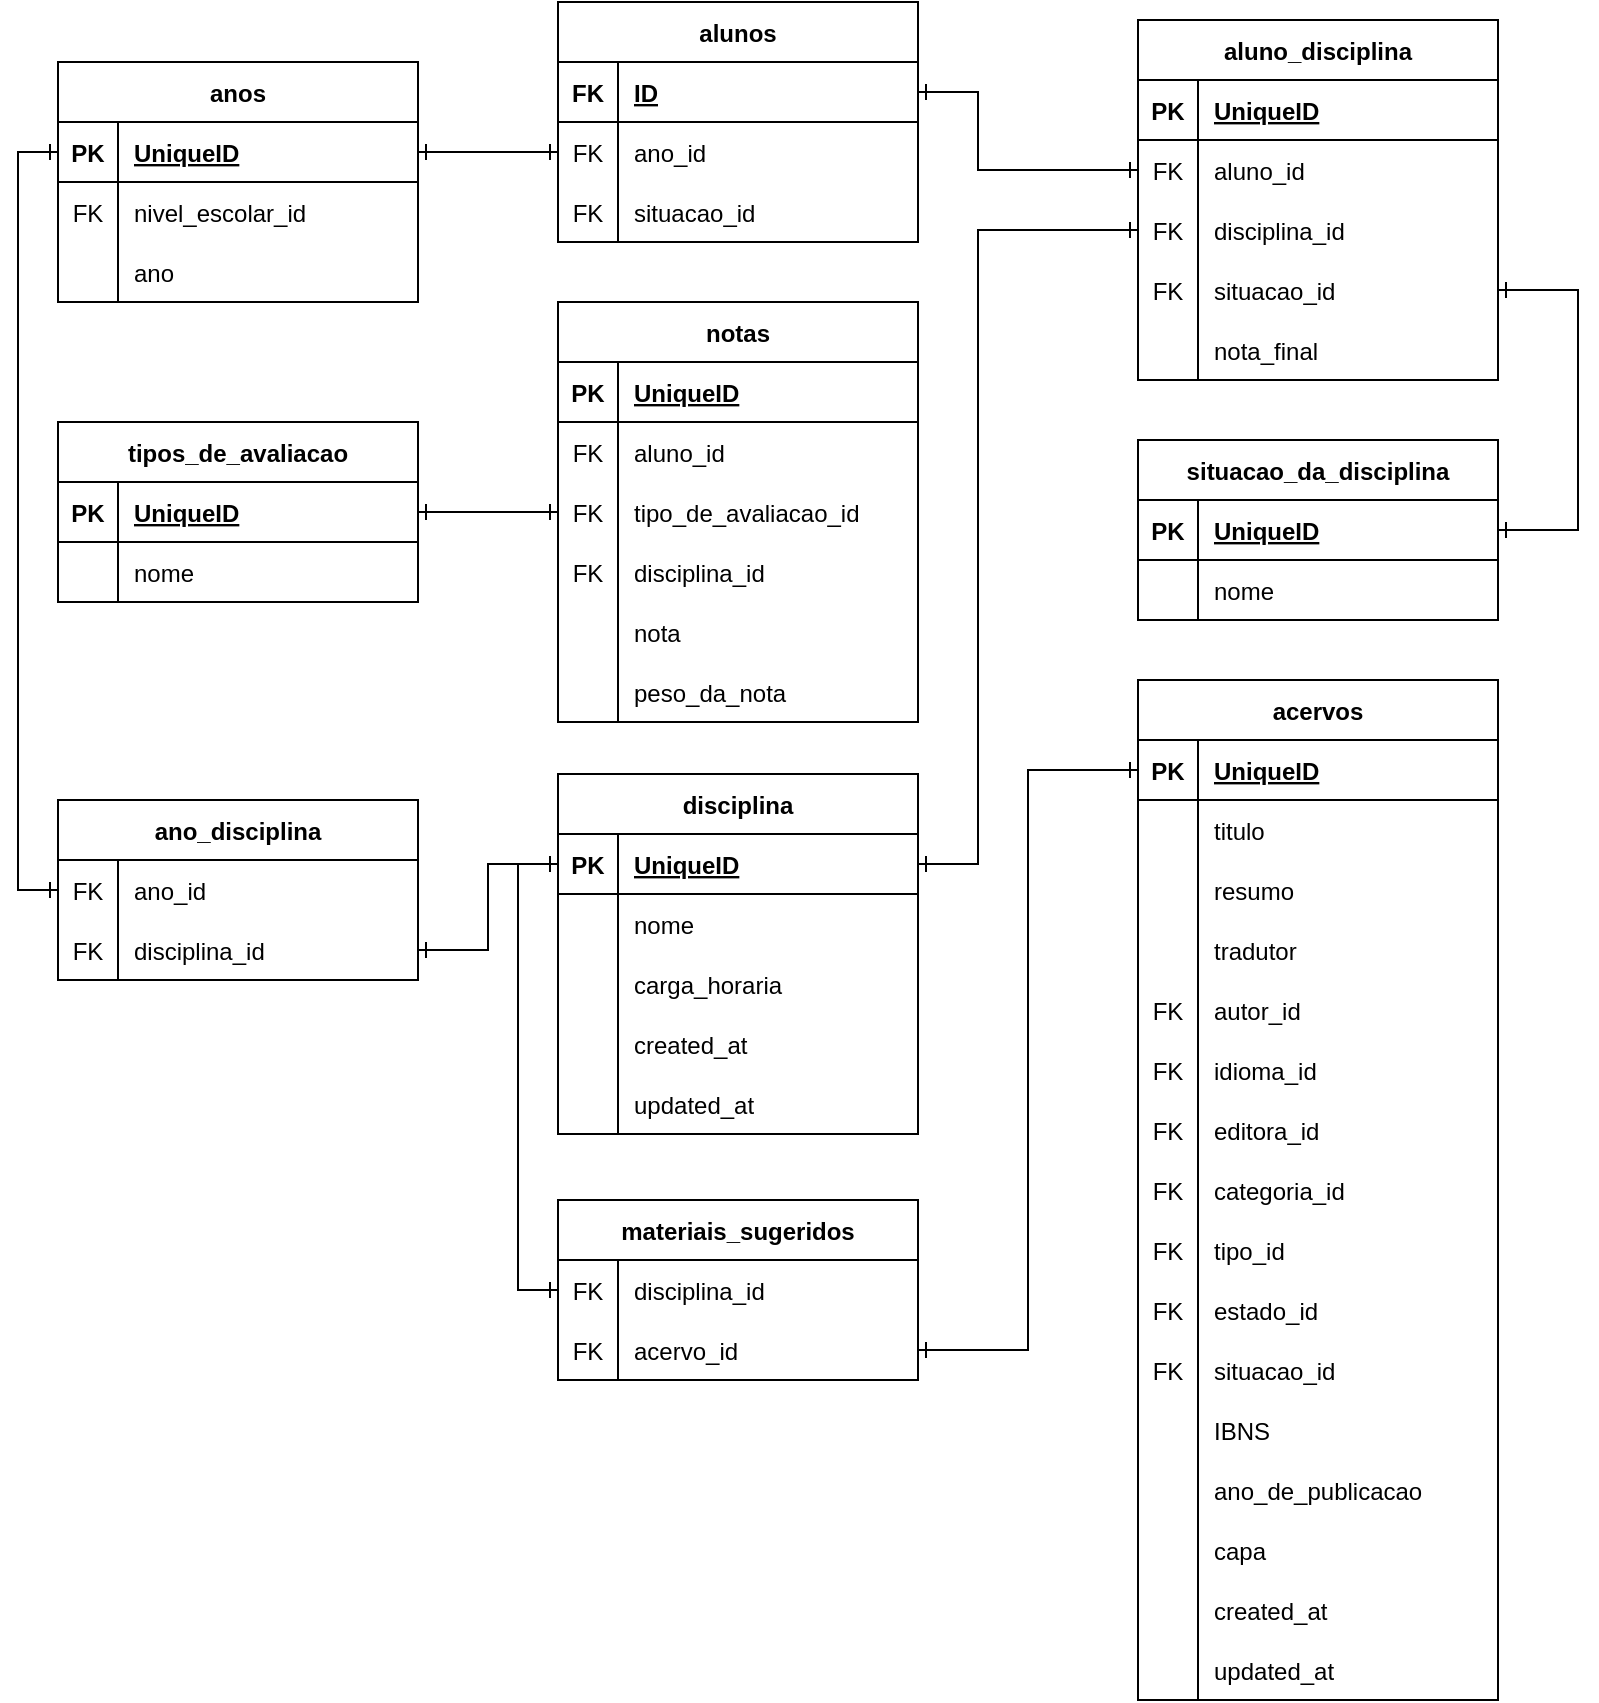 <mxfile version="20.7.4" type="device"><diagram id="pTWt2bU7on8dMxhXNbFn" name="Página-1"><mxGraphModel dx="2049" dy="1206" grid="1" gridSize="10" guides="1" tooltips="1" connect="1" arrows="1" fold="1" page="1" pageScale="1" pageWidth="827" pageHeight="583" math="0" shadow="0"><root><mxCell id="0"/><mxCell id="1" parent="0"/><mxCell id="_m6Nh0H8YZrQdUCG1nXi-1" value="disciplina" style="shape=table;startSize=30;container=1;collapsible=1;childLayout=tableLayout;fixedRows=1;rowLines=0;fontStyle=1;align=center;resizeLast=1;" vertex="1" parent="1"><mxGeometry x="294" y="586" width="180" height="180" as="geometry"/></mxCell><mxCell id="_m6Nh0H8YZrQdUCG1nXi-2" value="" style="shape=tableRow;horizontal=0;startSize=0;swimlaneHead=0;swimlaneBody=0;fillColor=none;collapsible=0;dropTarget=0;points=[[0,0.5],[1,0.5]];portConstraint=eastwest;top=0;left=0;right=0;bottom=1;" vertex="1" parent="_m6Nh0H8YZrQdUCG1nXi-1"><mxGeometry y="30" width="180" height="30" as="geometry"/></mxCell><mxCell id="_m6Nh0H8YZrQdUCG1nXi-3" value="PK" style="shape=partialRectangle;connectable=0;fillColor=none;top=0;left=0;bottom=0;right=0;fontStyle=1;overflow=hidden;" vertex="1" parent="_m6Nh0H8YZrQdUCG1nXi-2"><mxGeometry width="30" height="30" as="geometry"><mxRectangle width="30" height="30" as="alternateBounds"/></mxGeometry></mxCell><mxCell id="_m6Nh0H8YZrQdUCG1nXi-4" value="UniqueID" style="shape=partialRectangle;connectable=0;fillColor=none;top=0;left=0;bottom=0;right=0;align=left;spacingLeft=6;fontStyle=5;overflow=hidden;" vertex="1" parent="_m6Nh0H8YZrQdUCG1nXi-2"><mxGeometry x="30" width="150" height="30" as="geometry"><mxRectangle width="150" height="30" as="alternateBounds"/></mxGeometry></mxCell><mxCell id="_m6Nh0H8YZrQdUCG1nXi-5" value="" style="shape=tableRow;horizontal=0;startSize=0;swimlaneHead=0;swimlaneBody=0;fillColor=none;collapsible=0;dropTarget=0;points=[[0,0.5],[1,0.5]];portConstraint=eastwest;top=0;left=0;right=0;bottom=0;" vertex="1" parent="_m6Nh0H8YZrQdUCG1nXi-1"><mxGeometry y="60" width="180" height="30" as="geometry"/></mxCell><mxCell id="_m6Nh0H8YZrQdUCG1nXi-6" value="" style="shape=partialRectangle;connectable=0;fillColor=none;top=0;left=0;bottom=0;right=0;editable=1;overflow=hidden;" vertex="1" parent="_m6Nh0H8YZrQdUCG1nXi-5"><mxGeometry width="30" height="30" as="geometry"><mxRectangle width="30" height="30" as="alternateBounds"/></mxGeometry></mxCell><mxCell id="_m6Nh0H8YZrQdUCG1nXi-7" value="nome" style="shape=partialRectangle;connectable=0;fillColor=none;top=0;left=0;bottom=0;right=0;align=left;spacingLeft=6;overflow=hidden;" vertex="1" parent="_m6Nh0H8YZrQdUCG1nXi-5"><mxGeometry x="30" width="150" height="30" as="geometry"><mxRectangle width="150" height="30" as="alternateBounds"/></mxGeometry></mxCell><mxCell id="_m6Nh0H8YZrQdUCG1nXi-8" value="" style="shape=tableRow;horizontal=0;startSize=0;swimlaneHead=0;swimlaneBody=0;fillColor=none;collapsible=0;dropTarget=0;points=[[0,0.5],[1,0.5]];portConstraint=eastwest;top=0;left=0;right=0;bottom=0;" vertex="1" parent="_m6Nh0H8YZrQdUCG1nXi-1"><mxGeometry y="90" width="180" height="30" as="geometry"/></mxCell><mxCell id="_m6Nh0H8YZrQdUCG1nXi-9" value="" style="shape=partialRectangle;connectable=0;fillColor=none;top=0;left=0;bottom=0;right=0;editable=1;overflow=hidden;" vertex="1" parent="_m6Nh0H8YZrQdUCG1nXi-8"><mxGeometry width="30" height="30" as="geometry"><mxRectangle width="30" height="30" as="alternateBounds"/></mxGeometry></mxCell><mxCell id="_m6Nh0H8YZrQdUCG1nXi-10" value="carga_horaria" style="shape=partialRectangle;connectable=0;fillColor=none;top=0;left=0;bottom=0;right=0;align=left;spacingLeft=6;overflow=hidden;" vertex="1" parent="_m6Nh0H8YZrQdUCG1nXi-8"><mxGeometry x="30" width="150" height="30" as="geometry"><mxRectangle width="150" height="30" as="alternateBounds"/></mxGeometry></mxCell><mxCell id="_m6Nh0H8YZrQdUCG1nXi-11" value="" style="shape=tableRow;horizontal=0;startSize=0;swimlaneHead=0;swimlaneBody=0;fillColor=none;collapsible=0;dropTarget=0;points=[[0,0.5],[1,0.5]];portConstraint=eastwest;top=0;left=0;right=0;bottom=0;" vertex="1" parent="_m6Nh0H8YZrQdUCG1nXi-1"><mxGeometry y="120" width="180" height="30" as="geometry"/></mxCell><mxCell id="_m6Nh0H8YZrQdUCG1nXi-12" value="" style="shape=partialRectangle;connectable=0;fillColor=none;top=0;left=0;bottom=0;right=0;editable=1;overflow=hidden;" vertex="1" parent="_m6Nh0H8YZrQdUCG1nXi-11"><mxGeometry width="30" height="30" as="geometry"><mxRectangle width="30" height="30" as="alternateBounds"/></mxGeometry></mxCell><mxCell id="_m6Nh0H8YZrQdUCG1nXi-13" value="created_at" style="shape=partialRectangle;connectable=0;fillColor=none;top=0;left=0;bottom=0;right=0;align=left;spacingLeft=6;overflow=hidden;" vertex="1" parent="_m6Nh0H8YZrQdUCG1nXi-11"><mxGeometry x="30" width="150" height="30" as="geometry"><mxRectangle width="150" height="30" as="alternateBounds"/></mxGeometry></mxCell><mxCell id="_m6Nh0H8YZrQdUCG1nXi-14" style="shape=tableRow;horizontal=0;startSize=0;swimlaneHead=0;swimlaneBody=0;fillColor=none;collapsible=0;dropTarget=0;points=[[0,0.5],[1,0.5]];portConstraint=eastwest;top=0;left=0;right=0;bottom=0;" vertex="1" parent="_m6Nh0H8YZrQdUCG1nXi-1"><mxGeometry y="150" width="180" height="30" as="geometry"/></mxCell><mxCell id="_m6Nh0H8YZrQdUCG1nXi-15" style="shape=partialRectangle;connectable=0;fillColor=none;top=0;left=0;bottom=0;right=0;editable=1;overflow=hidden;" vertex="1" parent="_m6Nh0H8YZrQdUCG1nXi-14"><mxGeometry width="30" height="30" as="geometry"><mxRectangle width="30" height="30" as="alternateBounds"/></mxGeometry></mxCell><mxCell id="_m6Nh0H8YZrQdUCG1nXi-16" value="updated_at" style="shape=partialRectangle;connectable=0;fillColor=none;top=0;left=0;bottom=0;right=0;align=left;spacingLeft=6;overflow=hidden;" vertex="1" parent="_m6Nh0H8YZrQdUCG1nXi-14"><mxGeometry x="30" width="150" height="30" as="geometry"><mxRectangle width="150" height="30" as="alternateBounds"/></mxGeometry></mxCell><mxCell id="_m6Nh0H8YZrQdUCG1nXi-17" value="situacao_da_disciplina" style="shape=table;startSize=30;container=1;collapsible=1;childLayout=tableLayout;fixedRows=1;rowLines=0;fontStyle=1;align=center;resizeLast=1;" vertex="1" parent="1"><mxGeometry x="584" y="419" width="180" height="90" as="geometry"/></mxCell><mxCell id="_m6Nh0H8YZrQdUCG1nXi-18" value="" style="shape=tableRow;horizontal=0;startSize=0;swimlaneHead=0;swimlaneBody=0;fillColor=none;collapsible=0;dropTarget=0;points=[[0,0.5],[1,0.5]];portConstraint=eastwest;top=0;left=0;right=0;bottom=1;" vertex="1" parent="_m6Nh0H8YZrQdUCG1nXi-17"><mxGeometry y="30" width="180" height="30" as="geometry"/></mxCell><mxCell id="_m6Nh0H8YZrQdUCG1nXi-19" value="PK" style="shape=partialRectangle;connectable=0;fillColor=none;top=0;left=0;bottom=0;right=0;fontStyle=1;overflow=hidden;" vertex="1" parent="_m6Nh0H8YZrQdUCG1nXi-18"><mxGeometry width="30" height="30" as="geometry"><mxRectangle width="30" height="30" as="alternateBounds"/></mxGeometry></mxCell><mxCell id="_m6Nh0H8YZrQdUCG1nXi-20" value="UniqueID" style="shape=partialRectangle;connectable=0;fillColor=none;top=0;left=0;bottom=0;right=0;align=left;spacingLeft=6;fontStyle=5;overflow=hidden;" vertex="1" parent="_m6Nh0H8YZrQdUCG1nXi-18"><mxGeometry x="30" width="150" height="30" as="geometry"><mxRectangle width="150" height="30" as="alternateBounds"/></mxGeometry></mxCell><mxCell id="_m6Nh0H8YZrQdUCG1nXi-21" value="" style="shape=tableRow;horizontal=0;startSize=0;swimlaneHead=0;swimlaneBody=0;fillColor=none;collapsible=0;dropTarget=0;points=[[0,0.5],[1,0.5]];portConstraint=eastwest;top=0;left=0;right=0;bottom=0;" vertex="1" parent="_m6Nh0H8YZrQdUCG1nXi-17"><mxGeometry y="60" width="180" height="30" as="geometry"/></mxCell><mxCell id="_m6Nh0H8YZrQdUCG1nXi-22" value="" style="shape=partialRectangle;connectable=0;fillColor=none;top=0;left=0;bottom=0;right=0;editable=1;overflow=hidden;" vertex="1" parent="_m6Nh0H8YZrQdUCG1nXi-21"><mxGeometry width="30" height="30" as="geometry"><mxRectangle width="30" height="30" as="alternateBounds"/></mxGeometry></mxCell><mxCell id="_m6Nh0H8YZrQdUCG1nXi-23" value="nome" style="shape=partialRectangle;connectable=0;fillColor=none;top=0;left=0;bottom=0;right=0;align=left;spacingLeft=6;overflow=hidden;" vertex="1" parent="_m6Nh0H8YZrQdUCG1nXi-21"><mxGeometry x="30" width="150" height="30" as="geometry"><mxRectangle width="150" height="30" as="alternateBounds"/></mxGeometry></mxCell><mxCell id="_m6Nh0H8YZrQdUCG1nXi-30" value="aluno_disciplina" style="shape=table;startSize=30;container=1;collapsible=1;childLayout=tableLayout;fixedRows=1;rowLines=0;fontStyle=1;align=center;resizeLast=1;" vertex="1" parent="1"><mxGeometry x="584" y="209" width="180" height="180" as="geometry"/></mxCell><mxCell id="_m6Nh0H8YZrQdUCG1nXi-31" value="" style="shape=tableRow;horizontal=0;startSize=0;swimlaneHead=0;swimlaneBody=0;fillColor=none;collapsible=0;dropTarget=0;points=[[0,0.5],[1,0.5]];portConstraint=eastwest;top=0;left=0;right=0;bottom=1;" vertex="1" parent="_m6Nh0H8YZrQdUCG1nXi-30"><mxGeometry y="30" width="180" height="30" as="geometry"/></mxCell><mxCell id="_m6Nh0H8YZrQdUCG1nXi-32" value="PK" style="shape=partialRectangle;connectable=0;fillColor=none;top=0;left=0;bottom=0;right=0;fontStyle=1;overflow=hidden;" vertex="1" parent="_m6Nh0H8YZrQdUCG1nXi-31"><mxGeometry width="30" height="30" as="geometry"><mxRectangle width="30" height="30" as="alternateBounds"/></mxGeometry></mxCell><mxCell id="_m6Nh0H8YZrQdUCG1nXi-33" value="UniqueID" style="shape=partialRectangle;connectable=0;fillColor=none;top=0;left=0;bottom=0;right=0;align=left;spacingLeft=6;fontStyle=5;overflow=hidden;" vertex="1" parent="_m6Nh0H8YZrQdUCG1nXi-31"><mxGeometry x="30" width="150" height="30" as="geometry"><mxRectangle width="150" height="30" as="alternateBounds"/></mxGeometry></mxCell><mxCell id="_m6Nh0H8YZrQdUCG1nXi-34" value="" style="shape=tableRow;horizontal=0;startSize=0;swimlaneHead=0;swimlaneBody=0;fillColor=none;collapsible=0;dropTarget=0;points=[[0,0.5],[1,0.5]];portConstraint=eastwest;top=0;left=0;right=0;bottom=0;" vertex="1" parent="_m6Nh0H8YZrQdUCG1nXi-30"><mxGeometry y="60" width="180" height="30" as="geometry"/></mxCell><mxCell id="_m6Nh0H8YZrQdUCG1nXi-35" value="FK" style="shape=partialRectangle;connectable=0;fillColor=none;top=0;left=0;bottom=0;right=0;editable=1;overflow=hidden;" vertex="1" parent="_m6Nh0H8YZrQdUCG1nXi-34"><mxGeometry width="30" height="30" as="geometry"><mxRectangle width="30" height="30" as="alternateBounds"/></mxGeometry></mxCell><mxCell id="_m6Nh0H8YZrQdUCG1nXi-36" value="aluno_id" style="shape=partialRectangle;connectable=0;fillColor=none;top=0;left=0;bottom=0;right=0;align=left;spacingLeft=6;overflow=hidden;" vertex="1" parent="_m6Nh0H8YZrQdUCG1nXi-34"><mxGeometry x="30" width="150" height="30" as="geometry"><mxRectangle width="150" height="30" as="alternateBounds"/></mxGeometry></mxCell><mxCell id="_m6Nh0H8YZrQdUCG1nXi-37" value="" style="shape=tableRow;horizontal=0;startSize=0;swimlaneHead=0;swimlaneBody=0;fillColor=none;collapsible=0;dropTarget=0;points=[[0,0.5],[1,0.5]];portConstraint=eastwest;top=0;left=0;right=0;bottom=0;" vertex="1" parent="_m6Nh0H8YZrQdUCG1nXi-30"><mxGeometry y="90" width="180" height="30" as="geometry"/></mxCell><mxCell id="_m6Nh0H8YZrQdUCG1nXi-38" value="FK" style="shape=partialRectangle;connectable=0;fillColor=none;top=0;left=0;bottom=0;right=0;editable=1;overflow=hidden;" vertex="1" parent="_m6Nh0H8YZrQdUCG1nXi-37"><mxGeometry width="30" height="30" as="geometry"><mxRectangle width="30" height="30" as="alternateBounds"/></mxGeometry></mxCell><mxCell id="_m6Nh0H8YZrQdUCG1nXi-39" value="disciplina_id" style="shape=partialRectangle;connectable=0;fillColor=none;top=0;left=0;bottom=0;right=0;align=left;spacingLeft=6;overflow=hidden;" vertex="1" parent="_m6Nh0H8YZrQdUCG1nXi-37"><mxGeometry x="30" width="150" height="30" as="geometry"><mxRectangle width="150" height="30" as="alternateBounds"/></mxGeometry></mxCell><mxCell id="_m6Nh0H8YZrQdUCG1nXi-40" value="" style="shape=tableRow;horizontal=0;startSize=0;swimlaneHead=0;swimlaneBody=0;fillColor=none;collapsible=0;dropTarget=0;points=[[0,0.5],[1,0.5]];portConstraint=eastwest;top=0;left=0;right=0;bottom=0;" vertex="1" parent="_m6Nh0H8YZrQdUCG1nXi-30"><mxGeometry y="120" width="180" height="30" as="geometry"/></mxCell><mxCell id="_m6Nh0H8YZrQdUCG1nXi-41" value="FK" style="shape=partialRectangle;connectable=0;fillColor=none;top=0;left=0;bottom=0;right=0;editable=1;overflow=hidden;" vertex="1" parent="_m6Nh0H8YZrQdUCG1nXi-40"><mxGeometry width="30" height="30" as="geometry"><mxRectangle width="30" height="30" as="alternateBounds"/></mxGeometry></mxCell><mxCell id="_m6Nh0H8YZrQdUCG1nXi-42" value="situacao_id" style="shape=partialRectangle;connectable=0;fillColor=none;top=0;left=0;bottom=0;right=0;align=left;spacingLeft=6;overflow=hidden;" vertex="1" parent="_m6Nh0H8YZrQdUCG1nXi-40"><mxGeometry x="30" width="150" height="30" as="geometry"><mxRectangle width="150" height="30" as="alternateBounds"/></mxGeometry></mxCell><mxCell id="_m6Nh0H8YZrQdUCG1nXi-43" style="shape=tableRow;horizontal=0;startSize=0;swimlaneHead=0;swimlaneBody=0;fillColor=none;collapsible=0;dropTarget=0;points=[[0,0.5],[1,0.5]];portConstraint=eastwest;top=0;left=0;right=0;bottom=0;" vertex="1" parent="_m6Nh0H8YZrQdUCG1nXi-30"><mxGeometry y="150" width="180" height="30" as="geometry"/></mxCell><mxCell id="_m6Nh0H8YZrQdUCG1nXi-44" style="shape=partialRectangle;connectable=0;fillColor=none;top=0;left=0;bottom=0;right=0;editable=1;overflow=hidden;" vertex="1" parent="_m6Nh0H8YZrQdUCG1nXi-43"><mxGeometry width="30" height="30" as="geometry"><mxRectangle width="30" height="30" as="alternateBounds"/></mxGeometry></mxCell><mxCell id="_m6Nh0H8YZrQdUCG1nXi-45" value="nota_final" style="shape=partialRectangle;connectable=0;fillColor=none;top=0;left=0;bottom=0;right=0;align=left;spacingLeft=6;overflow=hidden;" vertex="1" parent="_m6Nh0H8YZrQdUCG1nXi-43"><mxGeometry x="30" width="150" height="30" as="geometry"><mxRectangle width="150" height="30" as="alternateBounds"/></mxGeometry></mxCell><mxCell id="_m6Nh0H8YZrQdUCG1nXi-46" value="tipos_de_avaliacao" style="shape=table;startSize=30;container=1;collapsible=1;childLayout=tableLayout;fixedRows=1;rowLines=0;fontStyle=1;align=center;resizeLast=1;" vertex="1" parent="1"><mxGeometry x="44" y="410" width="180" height="90" as="geometry"/></mxCell><mxCell id="_m6Nh0H8YZrQdUCG1nXi-47" value="" style="shape=tableRow;horizontal=0;startSize=0;swimlaneHead=0;swimlaneBody=0;fillColor=none;collapsible=0;dropTarget=0;points=[[0,0.5],[1,0.5]];portConstraint=eastwest;top=0;left=0;right=0;bottom=1;" vertex="1" parent="_m6Nh0H8YZrQdUCG1nXi-46"><mxGeometry y="30" width="180" height="30" as="geometry"/></mxCell><mxCell id="_m6Nh0H8YZrQdUCG1nXi-48" value="PK" style="shape=partialRectangle;connectable=0;fillColor=none;top=0;left=0;bottom=0;right=0;fontStyle=1;overflow=hidden;" vertex="1" parent="_m6Nh0H8YZrQdUCG1nXi-47"><mxGeometry width="30" height="30" as="geometry"><mxRectangle width="30" height="30" as="alternateBounds"/></mxGeometry></mxCell><mxCell id="_m6Nh0H8YZrQdUCG1nXi-49" value="UniqueID" style="shape=partialRectangle;connectable=0;fillColor=none;top=0;left=0;bottom=0;right=0;align=left;spacingLeft=6;fontStyle=5;overflow=hidden;" vertex="1" parent="_m6Nh0H8YZrQdUCG1nXi-47"><mxGeometry x="30" width="150" height="30" as="geometry"><mxRectangle width="150" height="30" as="alternateBounds"/></mxGeometry></mxCell><mxCell id="_m6Nh0H8YZrQdUCG1nXi-50" value="" style="shape=tableRow;horizontal=0;startSize=0;swimlaneHead=0;swimlaneBody=0;fillColor=none;collapsible=0;dropTarget=0;points=[[0,0.5],[1,0.5]];portConstraint=eastwest;top=0;left=0;right=0;bottom=0;" vertex="1" parent="_m6Nh0H8YZrQdUCG1nXi-46"><mxGeometry y="60" width="180" height="30" as="geometry"/></mxCell><mxCell id="_m6Nh0H8YZrQdUCG1nXi-51" value="" style="shape=partialRectangle;connectable=0;fillColor=none;top=0;left=0;bottom=0;right=0;editable=1;overflow=hidden;" vertex="1" parent="_m6Nh0H8YZrQdUCG1nXi-50"><mxGeometry width="30" height="30" as="geometry"><mxRectangle width="30" height="30" as="alternateBounds"/></mxGeometry></mxCell><mxCell id="_m6Nh0H8YZrQdUCG1nXi-52" value="nome" style="shape=partialRectangle;connectable=0;fillColor=none;top=0;left=0;bottom=0;right=0;align=left;spacingLeft=6;overflow=hidden;" vertex="1" parent="_m6Nh0H8YZrQdUCG1nXi-50"><mxGeometry x="30" width="150" height="30" as="geometry"><mxRectangle width="150" height="30" as="alternateBounds"/></mxGeometry></mxCell><mxCell id="_m6Nh0H8YZrQdUCG1nXi-59" value="notas" style="shape=table;startSize=30;container=1;collapsible=1;childLayout=tableLayout;fixedRows=1;rowLines=0;fontStyle=1;align=center;resizeLast=1;" vertex="1" parent="1"><mxGeometry x="294" y="350" width="180" height="210" as="geometry"/></mxCell><mxCell id="_m6Nh0H8YZrQdUCG1nXi-60" value="" style="shape=tableRow;horizontal=0;startSize=0;swimlaneHead=0;swimlaneBody=0;fillColor=none;collapsible=0;dropTarget=0;points=[[0,0.5],[1,0.5]];portConstraint=eastwest;top=0;left=0;right=0;bottom=1;" vertex="1" parent="_m6Nh0H8YZrQdUCG1nXi-59"><mxGeometry y="30" width="180" height="30" as="geometry"/></mxCell><mxCell id="_m6Nh0H8YZrQdUCG1nXi-61" value="PK" style="shape=partialRectangle;connectable=0;fillColor=none;top=0;left=0;bottom=0;right=0;fontStyle=1;overflow=hidden;" vertex="1" parent="_m6Nh0H8YZrQdUCG1nXi-60"><mxGeometry width="30" height="30" as="geometry"><mxRectangle width="30" height="30" as="alternateBounds"/></mxGeometry></mxCell><mxCell id="_m6Nh0H8YZrQdUCG1nXi-62" value="UniqueID" style="shape=partialRectangle;connectable=0;fillColor=none;top=0;left=0;bottom=0;right=0;align=left;spacingLeft=6;fontStyle=5;overflow=hidden;" vertex="1" parent="_m6Nh0H8YZrQdUCG1nXi-60"><mxGeometry x="30" width="150" height="30" as="geometry"><mxRectangle width="150" height="30" as="alternateBounds"/></mxGeometry></mxCell><mxCell id="_m6Nh0H8YZrQdUCG1nXi-63" value="" style="shape=tableRow;horizontal=0;startSize=0;swimlaneHead=0;swimlaneBody=0;fillColor=none;collapsible=0;dropTarget=0;points=[[0,0.5],[1,0.5]];portConstraint=eastwest;top=0;left=0;right=0;bottom=0;" vertex="1" parent="_m6Nh0H8YZrQdUCG1nXi-59"><mxGeometry y="60" width="180" height="30" as="geometry"/></mxCell><mxCell id="_m6Nh0H8YZrQdUCG1nXi-64" value="FK" style="shape=partialRectangle;connectable=0;fillColor=none;top=0;left=0;bottom=0;right=0;editable=1;overflow=hidden;" vertex="1" parent="_m6Nh0H8YZrQdUCG1nXi-63"><mxGeometry width="30" height="30" as="geometry"><mxRectangle width="30" height="30" as="alternateBounds"/></mxGeometry></mxCell><mxCell id="_m6Nh0H8YZrQdUCG1nXi-65" value="aluno_id" style="shape=partialRectangle;connectable=0;fillColor=none;top=0;left=0;bottom=0;right=0;align=left;spacingLeft=6;overflow=hidden;" vertex="1" parent="_m6Nh0H8YZrQdUCG1nXi-63"><mxGeometry x="30" width="150" height="30" as="geometry"><mxRectangle width="150" height="30" as="alternateBounds"/></mxGeometry></mxCell><mxCell id="_m6Nh0H8YZrQdUCG1nXi-66" value="" style="shape=tableRow;horizontal=0;startSize=0;swimlaneHead=0;swimlaneBody=0;fillColor=none;collapsible=0;dropTarget=0;points=[[0,0.5],[1,0.5]];portConstraint=eastwest;top=0;left=0;right=0;bottom=0;" vertex="1" parent="_m6Nh0H8YZrQdUCG1nXi-59"><mxGeometry y="90" width="180" height="30" as="geometry"/></mxCell><mxCell id="_m6Nh0H8YZrQdUCG1nXi-67" value="FK" style="shape=partialRectangle;connectable=0;fillColor=none;top=0;left=0;bottom=0;right=0;editable=1;overflow=hidden;" vertex="1" parent="_m6Nh0H8YZrQdUCG1nXi-66"><mxGeometry width="30" height="30" as="geometry"><mxRectangle width="30" height="30" as="alternateBounds"/></mxGeometry></mxCell><mxCell id="_m6Nh0H8YZrQdUCG1nXi-68" value="tipo_de_avaliacao_id" style="shape=partialRectangle;connectable=0;fillColor=none;top=0;left=0;bottom=0;right=0;align=left;spacingLeft=6;overflow=hidden;" vertex="1" parent="_m6Nh0H8YZrQdUCG1nXi-66"><mxGeometry x="30" width="150" height="30" as="geometry"><mxRectangle width="150" height="30" as="alternateBounds"/></mxGeometry></mxCell><mxCell id="_m6Nh0H8YZrQdUCG1nXi-69" value="" style="shape=tableRow;horizontal=0;startSize=0;swimlaneHead=0;swimlaneBody=0;fillColor=none;collapsible=0;dropTarget=0;points=[[0,0.5],[1,0.5]];portConstraint=eastwest;top=0;left=0;right=0;bottom=0;" vertex="1" parent="_m6Nh0H8YZrQdUCG1nXi-59"><mxGeometry y="120" width="180" height="30" as="geometry"/></mxCell><mxCell id="_m6Nh0H8YZrQdUCG1nXi-70" value="FK" style="shape=partialRectangle;connectable=0;fillColor=none;top=0;left=0;bottom=0;right=0;editable=1;overflow=hidden;" vertex="1" parent="_m6Nh0H8YZrQdUCG1nXi-69"><mxGeometry width="30" height="30" as="geometry"><mxRectangle width="30" height="30" as="alternateBounds"/></mxGeometry></mxCell><mxCell id="_m6Nh0H8YZrQdUCG1nXi-71" value="disciplina_id" style="shape=partialRectangle;connectable=0;fillColor=none;top=0;left=0;bottom=0;right=0;align=left;spacingLeft=6;overflow=hidden;" vertex="1" parent="_m6Nh0H8YZrQdUCG1nXi-69"><mxGeometry x="30" width="150" height="30" as="geometry"><mxRectangle width="150" height="30" as="alternateBounds"/></mxGeometry></mxCell><mxCell id="_m6Nh0H8YZrQdUCG1nXi-75" style="shape=tableRow;horizontal=0;startSize=0;swimlaneHead=0;swimlaneBody=0;fillColor=none;collapsible=0;dropTarget=0;points=[[0,0.5],[1,0.5]];portConstraint=eastwest;top=0;left=0;right=0;bottom=0;" vertex="1" parent="_m6Nh0H8YZrQdUCG1nXi-59"><mxGeometry y="150" width="180" height="30" as="geometry"/></mxCell><mxCell id="_m6Nh0H8YZrQdUCG1nXi-76" style="shape=partialRectangle;connectable=0;fillColor=none;top=0;left=0;bottom=0;right=0;editable=1;overflow=hidden;" vertex="1" parent="_m6Nh0H8YZrQdUCG1nXi-75"><mxGeometry width="30" height="30" as="geometry"><mxRectangle width="30" height="30" as="alternateBounds"/></mxGeometry></mxCell><mxCell id="_m6Nh0H8YZrQdUCG1nXi-77" value="nota" style="shape=partialRectangle;connectable=0;fillColor=none;top=0;left=0;bottom=0;right=0;align=left;spacingLeft=6;overflow=hidden;" vertex="1" parent="_m6Nh0H8YZrQdUCG1nXi-75"><mxGeometry x="30" width="150" height="30" as="geometry"><mxRectangle width="150" height="30" as="alternateBounds"/></mxGeometry></mxCell><mxCell id="_m6Nh0H8YZrQdUCG1nXi-72" style="shape=tableRow;horizontal=0;startSize=0;swimlaneHead=0;swimlaneBody=0;fillColor=none;collapsible=0;dropTarget=0;points=[[0,0.5],[1,0.5]];portConstraint=eastwest;top=0;left=0;right=0;bottom=0;" vertex="1" parent="_m6Nh0H8YZrQdUCG1nXi-59"><mxGeometry y="180" width="180" height="30" as="geometry"/></mxCell><mxCell id="_m6Nh0H8YZrQdUCG1nXi-73" style="shape=partialRectangle;connectable=0;fillColor=none;top=0;left=0;bottom=0;right=0;editable=1;overflow=hidden;" vertex="1" parent="_m6Nh0H8YZrQdUCG1nXi-72"><mxGeometry width="30" height="30" as="geometry"><mxRectangle width="30" height="30" as="alternateBounds"/></mxGeometry></mxCell><mxCell id="_m6Nh0H8YZrQdUCG1nXi-74" value="peso_da_nota" style="shape=partialRectangle;connectable=0;fillColor=none;top=0;left=0;bottom=0;right=0;align=left;spacingLeft=6;overflow=hidden;" vertex="1" parent="_m6Nh0H8YZrQdUCG1nXi-72"><mxGeometry x="30" width="150" height="30" as="geometry"><mxRectangle width="150" height="30" as="alternateBounds"/></mxGeometry></mxCell><mxCell id="_m6Nh0H8YZrQdUCG1nXi-81" value="materiais_sugeridos" style="shape=table;startSize=30;container=1;collapsible=1;childLayout=tableLayout;fixedRows=1;rowLines=0;fontStyle=1;align=center;resizeLast=1;" vertex="1" parent="1"><mxGeometry x="294" y="799" width="180" height="90" as="geometry"/></mxCell><mxCell id="_m6Nh0H8YZrQdUCG1nXi-85" value="" style="shape=tableRow;horizontal=0;startSize=0;swimlaneHead=0;swimlaneBody=0;fillColor=none;collapsible=0;dropTarget=0;points=[[0,0.5],[1,0.5]];portConstraint=eastwest;top=0;left=0;right=0;bottom=0;" vertex="1" parent="_m6Nh0H8YZrQdUCG1nXi-81"><mxGeometry y="30" width="180" height="30" as="geometry"/></mxCell><mxCell id="_m6Nh0H8YZrQdUCG1nXi-86" value="FK" style="shape=partialRectangle;connectable=0;fillColor=none;top=0;left=0;bottom=0;right=0;editable=1;overflow=hidden;" vertex="1" parent="_m6Nh0H8YZrQdUCG1nXi-85"><mxGeometry width="30" height="30" as="geometry"><mxRectangle width="30" height="30" as="alternateBounds"/></mxGeometry></mxCell><mxCell id="_m6Nh0H8YZrQdUCG1nXi-87" value="disciplina_id" style="shape=partialRectangle;connectable=0;fillColor=none;top=0;left=0;bottom=0;right=0;align=left;spacingLeft=6;overflow=hidden;" vertex="1" parent="_m6Nh0H8YZrQdUCG1nXi-85"><mxGeometry x="30" width="150" height="30" as="geometry"><mxRectangle width="150" height="30" as="alternateBounds"/></mxGeometry></mxCell><mxCell id="_m6Nh0H8YZrQdUCG1nXi-88" value="" style="shape=tableRow;horizontal=0;startSize=0;swimlaneHead=0;swimlaneBody=0;fillColor=none;collapsible=0;dropTarget=0;points=[[0,0.5],[1,0.5]];portConstraint=eastwest;top=0;left=0;right=0;bottom=0;" vertex="1" parent="_m6Nh0H8YZrQdUCG1nXi-81"><mxGeometry y="60" width="180" height="30" as="geometry"/></mxCell><mxCell id="_m6Nh0H8YZrQdUCG1nXi-89" value="FK" style="shape=partialRectangle;connectable=0;fillColor=none;top=0;left=0;bottom=0;right=0;editable=1;overflow=hidden;" vertex="1" parent="_m6Nh0H8YZrQdUCG1nXi-88"><mxGeometry width="30" height="30" as="geometry"><mxRectangle width="30" height="30" as="alternateBounds"/></mxGeometry></mxCell><mxCell id="_m6Nh0H8YZrQdUCG1nXi-90" value="acervo_id" style="shape=partialRectangle;connectable=0;fillColor=none;top=0;left=0;bottom=0;right=0;align=left;spacingLeft=6;overflow=hidden;" vertex="1" parent="_m6Nh0H8YZrQdUCG1nXi-88"><mxGeometry x="30" width="150" height="30" as="geometry"><mxRectangle width="150" height="30" as="alternateBounds"/></mxGeometry></mxCell><mxCell id="_m6Nh0H8YZrQdUCG1nXi-94" value="ano_disciplina" style="shape=table;startSize=30;container=1;collapsible=1;childLayout=tableLayout;fixedRows=1;rowLines=0;fontStyle=1;align=center;resizeLast=1;" vertex="1" parent="1"><mxGeometry x="44" y="599" width="180" height="90" as="geometry"/></mxCell><mxCell id="_m6Nh0H8YZrQdUCG1nXi-98" value="" style="shape=tableRow;horizontal=0;startSize=0;swimlaneHead=0;swimlaneBody=0;fillColor=none;collapsible=0;dropTarget=0;points=[[0,0.5],[1,0.5]];portConstraint=eastwest;top=0;left=0;right=0;bottom=0;" vertex="1" parent="_m6Nh0H8YZrQdUCG1nXi-94"><mxGeometry y="30" width="180" height="30" as="geometry"/></mxCell><mxCell id="_m6Nh0H8YZrQdUCG1nXi-99" value="FK" style="shape=partialRectangle;connectable=0;fillColor=none;top=0;left=0;bottom=0;right=0;editable=1;overflow=hidden;" vertex="1" parent="_m6Nh0H8YZrQdUCG1nXi-98"><mxGeometry width="30" height="30" as="geometry"><mxRectangle width="30" height="30" as="alternateBounds"/></mxGeometry></mxCell><mxCell id="_m6Nh0H8YZrQdUCG1nXi-100" value="ano_id" style="shape=partialRectangle;connectable=0;fillColor=none;top=0;left=0;bottom=0;right=0;align=left;spacingLeft=6;overflow=hidden;" vertex="1" parent="_m6Nh0H8YZrQdUCG1nXi-98"><mxGeometry x="30" width="150" height="30" as="geometry"><mxRectangle width="150" height="30" as="alternateBounds"/></mxGeometry></mxCell><mxCell id="_m6Nh0H8YZrQdUCG1nXi-101" value="" style="shape=tableRow;horizontal=0;startSize=0;swimlaneHead=0;swimlaneBody=0;fillColor=none;collapsible=0;dropTarget=0;points=[[0,0.5],[1,0.5]];portConstraint=eastwest;top=0;left=0;right=0;bottom=0;" vertex="1" parent="_m6Nh0H8YZrQdUCG1nXi-94"><mxGeometry y="60" width="180" height="30" as="geometry"/></mxCell><mxCell id="_m6Nh0H8YZrQdUCG1nXi-102" value="FK" style="shape=partialRectangle;connectable=0;fillColor=none;top=0;left=0;bottom=0;right=0;editable=1;overflow=hidden;" vertex="1" parent="_m6Nh0H8YZrQdUCG1nXi-101"><mxGeometry width="30" height="30" as="geometry"><mxRectangle width="30" height="30" as="alternateBounds"/></mxGeometry></mxCell><mxCell id="_m6Nh0H8YZrQdUCG1nXi-103" value="disciplina_id" style="shape=partialRectangle;connectable=0;fillColor=none;top=0;left=0;bottom=0;right=0;align=left;spacingLeft=6;overflow=hidden;" vertex="1" parent="_m6Nh0H8YZrQdUCG1nXi-101"><mxGeometry x="30" width="150" height="30" as="geometry"><mxRectangle width="150" height="30" as="alternateBounds"/></mxGeometry></mxCell><mxCell id="_m6Nh0H8YZrQdUCG1nXi-107" value="acervos" style="shape=table;startSize=30;container=1;collapsible=1;childLayout=tableLayout;fixedRows=1;rowLines=0;fontStyle=1;align=center;resizeLast=1;" vertex="1" parent="1"><mxGeometry x="584" y="539" width="180" height="510" as="geometry"/></mxCell><mxCell id="_m6Nh0H8YZrQdUCG1nXi-108" value="" style="shape=tableRow;horizontal=0;startSize=0;swimlaneHead=0;swimlaneBody=0;fillColor=none;collapsible=0;dropTarget=0;points=[[0,0.5],[1,0.5]];portConstraint=eastwest;top=0;left=0;right=0;bottom=1;" vertex="1" parent="_m6Nh0H8YZrQdUCG1nXi-107"><mxGeometry y="30" width="180" height="30" as="geometry"/></mxCell><mxCell id="_m6Nh0H8YZrQdUCG1nXi-109" value="PK" style="shape=partialRectangle;connectable=0;fillColor=none;top=0;left=0;bottom=0;right=0;fontStyle=1;overflow=hidden;" vertex="1" parent="_m6Nh0H8YZrQdUCG1nXi-108"><mxGeometry width="30" height="30" as="geometry"><mxRectangle width="30" height="30" as="alternateBounds"/></mxGeometry></mxCell><mxCell id="_m6Nh0H8YZrQdUCG1nXi-110" value="UniqueID" style="shape=partialRectangle;connectable=0;fillColor=none;top=0;left=0;bottom=0;right=0;align=left;spacingLeft=6;fontStyle=5;overflow=hidden;" vertex="1" parent="_m6Nh0H8YZrQdUCG1nXi-108"><mxGeometry x="30" width="150" height="30" as="geometry"><mxRectangle width="150" height="30" as="alternateBounds"/></mxGeometry></mxCell><mxCell id="_m6Nh0H8YZrQdUCG1nXi-111" value="" style="shape=tableRow;horizontal=0;startSize=0;swimlaneHead=0;swimlaneBody=0;fillColor=none;collapsible=0;dropTarget=0;points=[[0,0.5],[1,0.5]];portConstraint=eastwest;top=0;left=0;right=0;bottom=0;" vertex="1" parent="_m6Nh0H8YZrQdUCG1nXi-107"><mxGeometry y="60" width="180" height="30" as="geometry"/></mxCell><mxCell id="_m6Nh0H8YZrQdUCG1nXi-112" value="" style="shape=partialRectangle;connectable=0;fillColor=none;top=0;left=0;bottom=0;right=0;editable=1;overflow=hidden;" vertex="1" parent="_m6Nh0H8YZrQdUCG1nXi-111"><mxGeometry width="30" height="30" as="geometry"><mxRectangle width="30" height="30" as="alternateBounds"/></mxGeometry></mxCell><mxCell id="_m6Nh0H8YZrQdUCG1nXi-113" value="titulo" style="shape=partialRectangle;connectable=0;fillColor=none;top=0;left=0;bottom=0;right=0;align=left;spacingLeft=6;overflow=hidden;" vertex="1" parent="_m6Nh0H8YZrQdUCG1nXi-111"><mxGeometry x="30" width="150" height="30" as="geometry"><mxRectangle width="150" height="30" as="alternateBounds"/></mxGeometry></mxCell><mxCell id="_m6Nh0H8YZrQdUCG1nXi-114" value="" style="shape=tableRow;horizontal=0;startSize=0;swimlaneHead=0;swimlaneBody=0;fillColor=none;collapsible=0;dropTarget=0;points=[[0,0.5],[1,0.5]];portConstraint=eastwest;top=0;left=0;right=0;bottom=0;" vertex="1" parent="_m6Nh0H8YZrQdUCG1nXi-107"><mxGeometry y="90" width="180" height="30" as="geometry"/></mxCell><mxCell id="_m6Nh0H8YZrQdUCG1nXi-115" value="" style="shape=partialRectangle;connectable=0;fillColor=none;top=0;left=0;bottom=0;right=0;editable=1;overflow=hidden;" vertex="1" parent="_m6Nh0H8YZrQdUCG1nXi-114"><mxGeometry width="30" height="30" as="geometry"><mxRectangle width="30" height="30" as="alternateBounds"/></mxGeometry></mxCell><mxCell id="_m6Nh0H8YZrQdUCG1nXi-116" value="resumo" style="shape=partialRectangle;connectable=0;fillColor=none;top=0;left=0;bottom=0;right=0;align=left;spacingLeft=6;overflow=hidden;" vertex="1" parent="_m6Nh0H8YZrQdUCG1nXi-114"><mxGeometry x="30" width="150" height="30" as="geometry"><mxRectangle width="150" height="30" as="alternateBounds"/></mxGeometry></mxCell><mxCell id="_m6Nh0H8YZrQdUCG1nXi-117" value="" style="shape=tableRow;horizontal=0;startSize=0;swimlaneHead=0;swimlaneBody=0;fillColor=none;collapsible=0;dropTarget=0;points=[[0,0.5],[1,0.5]];portConstraint=eastwest;top=0;left=0;right=0;bottom=0;" vertex="1" parent="_m6Nh0H8YZrQdUCG1nXi-107"><mxGeometry y="120" width="180" height="30" as="geometry"/></mxCell><mxCell id="_m6Nh0H8YZrQdUCG1nXi-118" value="" style="shape=partialRectangle;connectable=0;fillColor=none;top=0;left=0;bottom=0;right=0;editable=1;overflow=hidden;" vertex="1" parent="_m6Nh0H8YZrQdUCG1nXi-117"><mxGeometry width="30" height="30" as="geometry"><mxRectangle width="30" height="30" as="alternateBounds"/></mxGeometry></mxCell><mxCell id="_m6Nh0H8YZrQdUCG1nXi-119" value="tradutor" style="shape=partialRectangle;connectable=0;fillColor=none;top=0;left=0;bottom=0;right=0;align=left;spacingLeft=6;overflow=hidden;" vertex="1" parent="_m6Nh0H8YZrQdUCG1nXi-117"><mxGeometry x="30" width="150" height="30" as="geometry"><mxRectangle width="150" height="30" as="alternateBounds"/></mxGeometry></mxCell><mxCell id="_m6Nh0H8YZrQdUCG1nXi-150" style="shape=tableRow;horizontal=0;startSize=0;swimlaneHead=0;swimlaneBody=0;fillColor=none;collapsible=0;dropTarget=0;points=[[0,0.5],[1,0.5]];portConstraint=eastwest;top=0;left=0;right=0;bottom=0;" vertex="1" parent="_m6Nh0H8YZrQdUCG1nXi-107"><mxGeometry y="150" width="180" height="30" as="geometry"/></mxCell><mxCell id="_m6Nh0H8YZrQdUCG1nXi-151" value="FK" style="shape=partialRectangle;connectable=0;fillColor=none;top=0;left=0;bottom=0;right=0;editable=1;overflow=hidden;" vertex="1" parent="_m6Nh0H8YZrQdUCG1nXi-150"><mxGeometry width="30" height="30" as="geometry"><mxRectangle width="30" height="30" as="alternateBounds"/></mxGeometry></mxCell><mxCell id="_m6Nh0H8YZrQdUCG1nXi-152" value="autor_id" style="shape=partialRectangle;connectable=0;fillColor=none;top=0;left=0;bottom=0;right=0;align=left;spacingLeft=6;overflow=hidden;" vertex="1" parent="_m6Nh0H8YZrQdUCG1nXi-150"><mxGeometry x="30" width="150" height="30" as="geometry"><mxRectangle width="150" height="30" as="alternateBounds"/></mxGeometry></mxCell><mxCell id="_m6Nh0H8YZrQdUCG1nXi-147" style="shape=tableRow;horizontal=0;startSize=0;swimlaneHead=0;swimlaneBody=0;fillColor=none;collapsible=0;dropTarget=0;points=[[0,0.5],[1,0.5]];portConstraint=eastwest;top=0;left=0;right=0;bottom=0;" vertex="1" parent="_m6Nh0H8YZrQdUCG1nXi-107"><mxGeometry y="180" width="180" height="30" as="geometry"/></mxCell><mxCell id="_m6Nh0H8YZrQdUCG1nXi-148" value="FK" style="shape=partialRectangle;connectable=0;fillColor=none;top=0;left=0;bottom=0;right=0;editable=1;overflow=hidden;" vertex="1" parent="_m6Nh0H8YZrQdUCG1nXi-147"><mxGeometry width="30" height="30" as="geometry"><mxRectangle width="30" height="30" as="alternateBounds"/></mxGeometry></mxCell><mxCell id="_m6Nh0H8YZrQdUCG1nXi-149" value="idioma_id" style="shape=partialRectangle;connectable=0;fillColor=none;top=0;left=0;bottom=0;right=0;align=left;spacingLeft=6;overflow=hidden;" vertex="1" parent="_m6Nh0H8YZrQdUCG1nXi-147"><mxGeometry x="30" width="150" height="30" as="geometry"><mxRectangle width="150" height="30" as="alternateBounds"/></mxGeometry></mxCell><mxCell id="_m6Nh0H8YZrQdUCG1nXi-144" style="shape=tableRow;horizontal=0;startSize=0;swimlaneHead=0;swimlaneBody=0;fillColor=none;collapsible=0;dropTarget=0;points=[[0,0.5],[1,0.5]];portConstraint=eastwest;top=0;left=0;right=0;bottom=0;" vertex="1" parent="_m6Nh0H8YZrQdUCG1nXi-107"><mxGeometry y="210" width="180" height="30" as="geometry"/></mxCell><mxCell id="_m6Nh0H8YZrQdUCG1nXi-145" value="FK" style="shape=partialRectangle;connectable=0;fillColor=none;top=0;left=0;bottom=0;right=0;editable=1;overflow=hidden;" vertex="1" parent="_m6Nh0H8YZrQdUCG1nXi-144"><mxGeometry width="30" height="30" as="geometry"><mxRectangle width="30" height="30" as="alternateBounds"/></mxGeometry></mxCell><mxCell id="_m6Nh0H8YZrQdUCG1nXi-146" value="editora_id" style="shape=partialRectangle;connectable=0;fillColor=none;top=0;left=0;bottom=0;right=0;align=left;spacingLeft=6;overflow=hidden;" vertex="1" parent="_m6Nh0H8YZrQdUCG1nXi-144"><mxGeometry x="30" width="150" height="30" as="geometry"><mxRectangle width="150" height="30" as="alternateBounds"/></mxGeometry></mxCell><mxCell id="_m6Nh0H8YZrQdUCG1nXi-141" style="shape=tableRow;horizontal=0;startSize=0;swimlaneHead=0;swimlaneBody=0;fillColor=none;collapsible=0;dropTarget=0;points=[[0,0.5],[1,0.5]];portConstraint=eastwest;top=0;left=0;right=0;bottom=0;" vertex="1" parent="_m6Nh0H8YZrQdUCG1nXi-107"><mxGeometry y="240" width="180" height="30" as="geometry"/></mxCell><mxCell id="_m6Nh0H8YZrQdUCG1nXi-142" value="FK" style="shape=partialRectangle;connectable=0;fillColor=none;top=0;left=0;bottom=0;right=0;editable=1;overflow=hidden;" vertex="1" parent="_m6Nh0H8YZrQdUCG1nXi-141"><mxGeometry width="30" height="30" as="geometry"><mxRectangle width="30" height="30" as="alternateBounds"/></mxGeometry></mxCell><mxCell id="_m6Nh0H8YZrQdUCG1nXi-143" value="categoria_id" style="shape=partialRectangle;connectable=0;fillColor=none;top=0;left=0;bottom=0;right=0;align=left;spacingLeft=6;overflow=hidden;" vertex="1" parent="_m6Nh0H8YZrQdUCG1nXi-141"><mxGeometry x="30" width="150" height="30" as="geometry"><mxRectangle width="150" height="30" as="alternateBounds"/></mxGeometry></mxCell><mxCell id="_m6Nh0H8YZrQdUCG1nXi-138" style="shape=tableRow;horizontal=0;startSize=0;swimlaneHead=0;swimlaneBody=0;fillColor=none;collapsible=0;dropTarget=0;points=[[0,0.5],[1,0.5]];portConstraint=eastwest;top=0;left=0;right=0;bottom=0;" vertex="1" parent="_m6Nh0H8YZrQdUCG1nXi-107"><mxGeometry y="270" width="180" height="30" as="geometry"/></mxCell><mxCell id="_m6Nh0H8YZrQdUCG1nXi-139" value="FK" style="shape=partialRectangle;connectable=0;fillColor=none;top=0;left=0;bottom=0;right=0;editable=1;overflow=hidden;" vertex="1" parent="_m6Nh0H8YZrQdUCG1nXi-138"><mxGeometry width="30" height="30" as="geometry"><mxRectangle width="30" height="30" as="alternateBounds"/></mxGeometry></mxCell><mxCell id="_m6Nh0H8YZrQdUCG1nXi-140" value="tipo_id" style="shape=partialRectangle;connectable=0;fillColor=none;top=0;left=0;bottom=0;right=0;align=left;spacingLeft=6;overflow=hidden;" vertex="1" parent="_m6Nh0H8YZrQdUCG1nXi-138"><mxGeometry x="30" width="150" height="30" as="geometry"><mxRectangle width="150" height="30" as="alternateBounds"/></mxGeometry></mxCell><mxCell id="_m6Nh0H8YZrQdUCG1nXi-135" style="shape=tableRow;horizontal=0;startSize=0;swimlaneHead=0;swimlaneBody=0;fillColor=none;collapsible=0;dropTarget=0;points=[[0,0.5],[1,0.5]];portConstraint=eastwest;top=0;left=0;right=0;bottom=0;" vertex="1" parent="_m6Nh0H8YZrQdUCG1nXi-107"><mxGeometry y="300" width="180" height="30" as="geometry"/></mxCell><mxCell id="_m6Nh0H8YZrQdUCG1nXi-136" value="FK" style="shape=partialRectangle;connectable=0;fillColor=none;top=0;left=0;bottom=0;right=0;editable=1;overflow=hidden;" vertex="1" parent="_m6Nh0H8YZrQdUCG1nXi-135"><mxGeometry width="30" height="30" as="geometry"><mxRectangle width="30" height="30" as="alternateBounds"/></mxGeometry></mxCell><mxCell id="_m6Nh0H8YZrQdUCG1nXi-137" value="estado_id" style="shape=partialRectangle;connectable=0;fillColor=none;top=0;left=0;bottom=0;right=0;align=left;spacingLeft=6;overflow=hidden;" vertex="1" parent="_m6Nh0H8YZrQdUCG1nXi-135"><mxGeometry x="30" width="150" height="30" as="geometry"><mxRectangle width="150" height="30" as="alternateBounds"/></mxGeometry></mxCell><mxCell id="_m6Nh0H8YZrQdUCG1nXi-132" style="shape=tableRow;horizontal=0;startSize=0;swimlaneHead=0;swimlaneBody=0;fillColor=none;collapsible=0;dropTarget=0;points=[[0,0.5],[1,0.5]];portConstraint=eastwest;top=0;left=0;right=0;bottom=0;" vertex="1" parent="_m6Nh0H8YZrQdUCG1nXi-107"><mxGeometry y="330" width="180" height="30" as="geometry"/></mxCell><mxCell id="_m6Nh0H8YZrQdUCG1nXi-133" value="FK" style="shape=partialRectangle;connectable=0;fillColor=none;top=0;left=0;bottom=0;right=0;editable=1;overflow=hidden;" vertex="1" parent="_m6Nh0H8YZrQdUCG1nXi-132"><mxGeometry width="30" height="30" as="geometry"><mxRectangle width="30" height="30" as="alternateBounds"/></mxGeometry></mxCell><mxCell id="_m6Nh0H8YZrQdUCG1nXi-134" value="situacao_id" style="shape=partialRectangle;connectable=0;fillColor=none;top=0;left=0;bottom=0;right=0;align=left;spacingLeft=6;overflow=hidden;" vertex="1" parent="_m6Nh0H8YZrQdUCG1nXi-132"><mxGeometry x="30" width="150" height="30" as="geometry"><mxRectangle width="150" height="30" as="alternateBounds"/></mxGeometry></mxCell><mxCell id="_m6Nh0H8YZrQdUCG1nXi-129" style="shape=tableRow;horizontal=0;startSize=0;swimlaneHead=0;swimlaneBody=0;fillColor=none;collapsible=0;dropTarget=0;points=[[0,0.5],[1,0.5]];portConstraint=eastwest;top=0;left=0;right=0;bottom=0;" vertex="1" parent="_m6Nh0H8YZrQdUCG1nXi-107"><mxGeometry y="360" width="180" height="30" as="geometry"/></mxCell><mxCell id="_m6Nh0H8YZrQdUCG1nXi-130" style="shape=partialRectangle;connectable=0;fillColor=none;top=0;left=0;bottom=0;right=0;editable=1;overflow=hidden;" vertex="1" parent="_m6Nh0H8YZrQdUCG1nXi-129"><mxGeometry width="30" height="30" as="geometry"><mxRectangle width="30" height="30" as="alternateBounds"/></mxGeometry></mxCell><mxCell id="_m6Nh0H8YZrQdUCG1nXi-131" value="IBNS" style="shape=partialRectangle;connectable=0;fillColor=none;top=0;left=0;bottom=0;right=0;align=left;spacingLeft=6;overflow=hidden;" vertex="1" parent="_m6Nh0H8YZrQdUCG1nXi-129"><mxGeometry x="30" width="150" height="30" as="geometry"><mxRectangle width="150" height="30" as="alternateBounds"/></mxGeometry></mxCell><mxCell id="_m6Nh0H8YZrQdUCG1nXi-126" style="shape=tableRow;horizontal=0;startSize=0;swimlaneHead=0;swimlaneBody=0;fillColor=none;collapsible=0;dropTarget=0;points=[[0,0.5],[1,0.5]];portConstraint=eastwest;top=0;left=0;right=0;bottom=0;" vertex="1" parent="_m6Nh0H8YZrQdUCG1nXi-107"><mxGeometry y="390" width="180" height="30" as="geometry"/></mxCell><mxCell id="_m6Nh0H8YZrQdUCG1nXi-127" style="shape=partialRectangle;connectable=0;fillColor=none;top=0;left=0;bottom=0;right=0;editable=1;overflow=hidden;" vertex="1" parent="_m6Nh0H8YZrQdUCG1nXi-126"><mxGeometry width="30" height="30" as="geometry"><mxRectangle width="30" height="30" as="alternateBounds"/></mxGeometry></mxCell><mxCell id="_m6Nh0H8YZrQdUCG1nXi-128" value="ano_de_publicacao" style="shape=partialRectangle;connectable=0;fillColor=none;top=0;left=0;bottom=0;right=0;align=left;spacingLeft=6;overflow=hidden;" vertex="1" parent="_m6Nh0H8YZrQdUCG1nXi-126"><mxGeometry x="30" width="150" height="30" as="geometry"><mxRectangle width="150" height="30" as="alternateBounds"/></mxGeometry></mxCell><mxCell id="_m6Nh0H8YZrQdUCG1nXi-123" style="shape=tableRow;horizontal=0;startSize=0;swimlaneHead=0;swimlaneBody=0;fillColor=none;collapsible=0;dropTarget=0;points=[[0,0.5],[1,0.5]];portConstraint=eastwest;top=0;left=0;right=0;bottom=0;" vertex="1" parent="_m6Nh0H8YZrQdUCG1nXi-107"><mxGeometry y="420" width="180" height="30" as="geometry"/></mxCell><mxCell id="_m6Nh0H8YZrQdUCG1nXi-124" style="shape=partialRectangle;connectable=0;fillColor=none;top=0;left=0;bottom=0;right=0;editable=1;overflow=hidden;" vertex="1" parent="_m6Nh0H8YZrQdUCG1nXi-123"><mxGeometry width="30" height="30" as="geometry"><mxRectangle width="30" height="30" as="alternateBounds"/></mxGeometry></mxCell><mxCell id="_m6Nh0H8YZrQdUCG1nXi-125" value="capa" style="shape=partialRectangle;connectable=0;fillColor=none;top=0;left=0;bottom=0;right=0;align=left;spacingLeft=6;overflow=hidden;" vertex="1" parent="_m6Nh0H8YZrQdUCG1nXi-123"><mxGeometry x="30" width="150" height="30" as="geometry"><mxRectangle width="150" height="30" as="alternateBounds"/></mxGeometry></mxCell><mxCell id="_m6Nh0H8YZrQdUCG1nXi-120" style="shape=tableRow;horizontal=0;startSize=0;swimlaneHead=0;swimlaneBody=0;fillColor=none;collapsible=0;dropTarget=0;points=[[0,0.5],[1,0.5]];portConstraint=eastwest;top=0;left=0;right=0;bottom=0;" vertex="1" parent="_m6Nh0H8YZrQdUCG1nXi-107"><mxGeometry y="450" width="180" height="30" as="geometry"/></mxCell><mxCell id="_m6Nh0H8YZrQdUCG1nXi-121" style="shape=partialRectangle;connectable=0;fillColor=none;top=0;left=0;bottom=0;right=0;editable=1;overflow=hidden;" vertex="1" parent="_m6Nh0H8YZrQdUCG1nXi-120"><mxGeometry width="30" height="30" as="geometry"><mxRectangle width="30" height="30" as="alternateBounds"/></mxGeometry></mxCell><mxCell id="_m6Nh0H8YZrQdUCG1nXi-122" value="created_at" style="shape=partialRectangle;connectable=0;fillColor=none;top=0;left=0;bottom=0;right=0;align=left;spacingLeft=6;overflow=hidden;" vertex="1" parent="_m6Nh0H8YZrQdUCG1nXi-120"><mxGeometry x="30" width="150" height="30" as="geometry"><mxRectangle width="150" height="30" as="alternateBounds"/></mxGeometry></mxCell><mxCell id="_m6Nh0H8YZrQdUCG1nXi-153" style="shape=tableRow;horizontal=0;startSize=0;swimlaneHead=0;swimlaneBody=0;fillColor=none;collapsible=0;dropTarget=0;points=[[0,0.5],[1,0.5]];portConstraint=eastwest;top=0;left=0;right=0;bottom=0;" vertex="1" parent="_m6Nh0H8YZrQdUCG1nXi-107"><mxGeometry y="480" width="180" height="30" as="geometry"/></mxCell><mxCell id="_m6Nh0H8YZrQdUCG1nXi-154" style="shape=partialRectangle;connectable=0;fillColor=none;top=0;left=0;bottom=0;right=0;editable=1;overflow=hidden;" vertex="1" parent="_m6Nh0H8YZrQdUCG1nXi-153"><mxGeometry width="30" height="30" as="geometry"><mxRectangle width="30" height="30" as="alternateBounds"/></mxGeometry></mxCell><mxCell id="_m6Nh0H8YZrQdUCG1nXi-155" value="updated_at" style="shape=partialRectangle;connectable=0;fillColor=none;top=0;left=0;bottom=0;right=0;align=left;spacingLeft=6;overflow=hidden;" vertex="1" parent="_m6Nh0H8YZrQdUCG1nXi-153"><mxGeometry x="30" width="150" height="30" as="geometry"><mxRectangle width="150" height="30" as="alternateBounds"/></mxGeometry></mxCell><mxCell id="_m6Nh0H8YZrQdUCG1nXi-156" value="alunos" style="shape=table;startSize=30;container=1;collapsible=1;childLayout=tableLayout;fixedRows=1;rowLines=0;fontStyle=1;align=center;resizeLast=1;" vertex="1" parent="1"><mxGeometry x="294" y="200" width="180" height="120" as="geometry"/></mxCell><mxCell id="_m6Nh0H8YZrQdUCG1nXi-157" value="" style="shape=tableRow;horizontal=0;startSize=0;swimlaneHead=0;swimlaneBody=0;fillColor=none;collapsible=0;dropTarget=0;points=[[0,0.5],[1,0.5]];portConstraint=eastwest;top=0;left=0;right=0;bottom=1;" vertex="1" parent="_m6Nh0H8YZrQdUCG1nXi-156"><mxGeometry y="30" width="180" height="30" as="geometry"/></mxCell><mxCell id="_m6Nh0H8YZrQdUCG1nXi-158" value="FK" style="shape=partialRectangle;connectable=0;fillColor=none;top=0;left=0;bottom=0;right=0;fontStyle=1;overflow=hidden;" vertex="1" parent="_m6Nh0H8YZrQdUCG1nXi-157"><mxGeometry width="30" height="30" as="geometry"><mxRectangle width="30" height="30" as="alternateBounds"/></mxGeometry></mxCell><mxCell id="_m6Nh0H8YZrQdUCG1nXi-159" value="ID" style="shape=partialRectangle;connectable=0;fillColor=none;top=0;left=0;bottom=0;right=0;align=left;spacingLeft=6;fontStyle=5;overflow=hidden;" vertex="1" parent="_m6Nh0H8YZrQdUCG1nXi-157"><mxGeometry x="30" width="150" height="30" as="geometry"><mxRectangle width="150" height="30" as="alternateBounds"/></mxGeometry></mxCell><mxCell id="_m6Nh0H8YZrQdUCG1nXi-160" value="" style="shape=tableRow;horizontal=0;startSize=0;swimlaneHead=0;swimlaneBody=0;fillColor=none;collapsible=0;dropTarget=0;points=[[0,0.5],[1,0.5]];portConstraint=eastwest;top=0;left=0;right=0;bottom=0;" vertex="1" parent="_m6Nh0H8YZrQdUCG1nXi-156"><mxGeometry y="60" width="180" height="30" as="geometry"/></mxCell><mxCell id="_m6Nh0H8YZrQdUCG1nXi-161" value="FK" style="shape=partialRectangle;connectable=0;fillColor=none;top=0;left=0;bottom=0;right=0;editable=1;overflow=hidden;" vertex="1" parent="_m6Nh0H8YZrQdUCG1nXi-160"><mxGeometry width="30" height="30" as="geometry"><mxRectangle width="30" height="30" as="alternateBounds"/></mxGeometry></mxCell><mxCell id="_m6Nh0H8YZrQdUCG1nXi-162" value="ano_id" style="shape=partialRectangle;connectable=0;fillColor=none;top=0;left=0;bottom=0;right=0;align=left;spacingLeft=6;overflow=hidden;" vertex="1" parent="_m6Nh0H8YZrQdUCG1nXi-160"><mxGeometry x="30" width="150" height="30" as="geometry"><mxRectangle width="150" height="30" as="alternateBounds"/></mxGeometry></mxCell><mxCell id="_m6Nh0H8YZrQdUCG1nXi-163" value="" style="shape=tableRow;horizontal=0;startSize=0;swimlaneHead=0;swimlaneBody=0;fillColor=none;collapsible=0;dropTarget=0;points=[[0,0.5],[1,0.5]];portConstraint=eastwest;top=0;left=0;right=0;bottom=0;" vertex="1" parent="_m6Nh0H8YZrQdUCG1nXi-156"><mxGeometry y="90" width="180" height="30" as="geometry"/></mxCell><mxCell id="_m6Nh0H8YZrQdUCG1nXi-164" value="FK" style="shape=partialRectangle;connectable=0;fillColor=none;top=0;left=0;bottom=0;right=0;editable=1;overflow=hidden;" vertex="1" parent="_m6Nh0H8YZrQdUCG1nXi-163"><mxGeometry width="30" height="30" as="geometry"><mxRectangle width="30" height="30" as="alternateBounds"/></mxGeometry></mxCell><mxCell id="_m6Nh0H8YZrQdUCG1nXi-165" value="situacao_id" style="shape=partialRectangle;connectable=0;fillColor=none;top=0;left=0;bottom=0;right=0;align=left;spacingLeft=6;overflow=hidden;" vertex="1" parent="_m6Nh0H8YZrQdUCG1nXi-163"><mxGeometry x="30" width="150" height="30" as="geometry"><mxRectangle width="150" height="30" as="alternateBounds"/></mxGeometry></mxCell><mxCell id="_m6Nh0H8YZrQdUCG1nXi-166" value="anos" style="shape=table;startSize=30;container=1;collapsible=1;childLayout=tableLayout;fixedRows=1;rowLines=0;fontStyle=1;align=center;resizeLast=1;" vertex="1" parent="1"><mxGeometry x="44" y="230" width="180" height="120" as="geometry"/></mxCell><mxCell id="_m6Nh0H8YZrQdUCG1nXi-167" value="" style="shape=tableRow;horizontal=0;startSize=0;swimlaneHead=0;swimlaneBody=0;fillColor=none;collapsible=0;dropTarget=0;points=[[0,0.5],[1,0.5]];portConstraint=eastwest;top=0;left=0;right=0;bottom=1;" vertex="1" parent="_m6Nh0H8YZrQdUCG1nXi-166"><mxGeometry y="30" width="180" height="30" as="geometry"/></mxCell><mxCell id="_m6Nh0H8YZrQdUCG1nXi-168" value="PK" style="shape=partialRectangle;connectable=0;fillColor=none;top=0;left=0;bottom=0;right=0;fontStyle=1;overflow=hidden;" vertex="1" parent="_m6Nh0H8YZrQdUCG1nXi-167"><mxGeometry width="30" height="30" as="geometry"><mxRectangle width="30" height="30" as="alternateBounds"/></mxGeometry></mxCell><mxCell id="_m6Nh0H8YZrQdUCG1nXi-169" value="UniqueID" style="shape=partialRectangle;connectable=0;fillColor=none;top=0;left=0;bottom=0;right=0;align=left;spacingLeft=6;fontStyle=5;overflow=hidden;" vertex="1" parent="_m6Nh0H8YZrQdUCG1nXi-167"><mxGeometry x="30" width="150" height="30" as="geometry"><mxRectangle width="150" height="30" as="alternateBounds"/></mxGeometry></mxCell><mxCell id="_m6Nh0H8YZrQdUCG1nXi-170" value="" style="shape=tableRow;horizontal=0;startSize=0;swimlaneHead=0;swimlaneBody=0;fillColor=none;collapsible=0;dropTarget=0;points=[[0,0.5],[1,0.5]];portConstraint=eastwest;top=0;left=0;right=0;bottom=0;" vertex="1" parent="_m6Nh0H8YZrQdUCG1nXi-166"><mxGeometry y="60" width="180" height="30" as="geometry"/></mxCell><mxCell id="_m6Nh0H8YZrQdUCG1nXi-171" value="FK" style="shape=partialRectangle;connectable=0;fillColor=none;top=0;left=0;bottom=0;right=0;editable=1;overflow=hidden;" vertex="1" parent="_m6Nh0H8YZrQdUCG1nXi-170"><mxGeometry width="30" height="30" as="geometry"><mxRectangle width="30" height="30" as="alternateBounds"/></mxGeometry></mxCell><mxCell id="_m6Nh0H8YZrQdUCG1nXi-172" value="nivel_escolar_id" style="shape=partialRectangle;connectable=0;fillColor=none;top=0;left=0;bottom=0;right=0;align=left;spacingLeft=6;overflow=hidden;" vertex="1" parent="_m6Nh0H8YZrQdUCG1nXi-170"><mxGeometry x="30" width="150" height="30" as="geometry"><mxRectangle width="150" height="30" as="alternateBounds"/></mxGeometry></mxCell><mxCell id="_m6Nh0H8YZrQdUCG1nXi-173" value="" style="shape=tableRow;horizontal=0;startSize=0;swimlaneHead=0;swimlaneBody=0;fillColor=none;collapsible=0;dropTarget=0;points=[[0,0.5],[1,0.5]];portConstraint=eastwest;top=0;left=0;right=0;bottom=0;" vertex="1" parent="_m6Nh0H8YZrQdUCG1nXi-166"><mxGeometry y="90" width="180" height="30" as="geometry"/></mxCell><mxCell id="_m6Nh0H8YZrQdUCG1nXi-174" value="" style="shape=partialRectangle;connectable=0;fillColor=none;top=0;left=0;bottom=0;right=0;editable=1;overflow=hidden;" vertex="1" parent="_m6Nh0H8YZrQdUCG1nXi-173"><mxGeometry width="30" height="30" as="geometry"><mxRectangle width="30" height="30" as="alternateBounds"/></mxGeometry></mxCell><mxCell id="_m6Nh0H8YZrQdUCG1nXi-175" value="ano" style="shape=partialRectangle;connectable=0;fillColor=none;top=0;left=0;bottom=0;right=0;align=left;spacingLeft=6;overflow=hidden;" vertex="1" parent="_m6Nh0H8YZrQdUCG1nXi-173"><mxGeometry x="30" width="150" height="30" as="geometry"><mxRectangle width="150" height="30" as="alternateBounds"/></mxGeometry></mxCell><mxCell id="_m6Nh0H8YZrQdUCG1nXi-182" style="edgeStyle=orthogonalEdgeStyle;rounded=0;orthogonalLoop=1;jettySize=auto;html=1;entryX=0;entryY=0.5;entryDx=0;entryDy=0;startArrow=ERone;startFill=0;endArrow=ERone;endFill=0;" edge="1" parent="1" source="_m6Nh0H8YZrQdUCG1nXi-167" target="_m6Nh0H8YZrQdUCG1nXi-160"><mxGeometry relative="1" as="geometry"/></mxCell><mxCell id="_m6Nh0H8YZrQdUCG1nXi-184" style="edgeStyle=orthogonalEdgeStyle;rounded=0;orthogonalLoop=1;jettySize=auto;html=1;entryX=0;entryY=0.5;entryDx=0;entryDy=0;startArrow=ERone;startFill=0;endArrow=ERone;endFill=0;" edge="1" parent="1" source="_m6Nh0H8YZrQdUCG1nXi-167" target="_m6Nh0H8YZrQdUCG1nXi-98"><mxGeometry relative="1" as="geometry"/></mxCell><mxCell id="_m6Nh0H8YZrQdUCG1nXi-185" style="edgeStyle=orthogonalEdgeStyle;rounded=0;orthogonalLoop=1;jettySize=auto;html=1;entryX=1;entryY=0.5;entryDx=0;entryDy=0;startArrow=ERone;startFill=0;endArrow=ERone;endFill=0;" edge="1" parent="1" source="_m6Nh0H8YZrQdUCG1nXi-2" target="_m6Nh0H8YZrQdUCG1nXi-101"><mxGeometry relative="1" as="geometry"/></mxCell><mxCell id="_m6Nh0H8YZrQdUCG1nXi-188" style="edgeStyle=orthogonalEdgeStyle;rounded=0;orthogonalLoop=1;jettySize=auto;html=1;entryX=0;entryY=0.5;entryDx=0;entryDy=0;startArrow=ERone;startFill=0;endArrow=ERone;endFill=0;" edge="1" parent="1" source="_m6Nh0H8YZrQdUCG1nXi-157" target="_m6Nh0H8YZrQdUCG1nXi-34"><mxGeometry relative="1" as="geometry"><Array as="points"><mxPoint x="504" y="245"/><mxPoint x="504" y="284"/></Array></mxGeometry></mxCell><mxCell id="_m6Nh0H8YZrQdUCG1nXi-189" style="edgeStyle=orthogonalEdgeStyle;rounded=0;orthogonalLoop=1;jettySize=auto;html=1;entryX=0;entryY=0.5;entryDx=0;entryDy=0;startArrow=ERone;startFill=0;endArrow=ERone;endFill=0;" edge="1" parent="1" source="_m6Nh0H8YZrQdUCG1nXi-2" target="_m6Nh0H8YZrQdUCG1nXi-37"><mxGeometry relative="1" as="geometry"><Array as="points"><mxPoint x="504" y="631"/><mxPoint x="504" y="314"/></Array></mxGeometry></mxCell><mxCell id="_m6Nh0H8YZrQdUCG1nXi-190" style="edgeStyle=orthogonalEdgeStyle;rounded=0;orthogonalLoop=1;jettySize=auto;html=1;entryX=0;entryY=0.5;entryDx=0;entryDy=0;startArrow=ERone;startFill=0;endArrow=ERone;endFill=0;" edge="1" parent="1" source="_m6Nh0H8YZrQdUCG1nXi-47" target="_m6Nh0H8YZrQdUCG1nXi-66"><mxGeometry relative="1" as="geometry"/></mxCell><mxCell id="_m6Nh0H8YZrQdUCG1nXi-195" style="edgeStyle=orthogonalEdgeStyle;rounded=0;orthogonalLoop=1;jettySize=auto;html=1;entryX=1;entryY=0.5;entryDx=0;entryDy=0;startArrow=ERone;startFill=0;endArrow=ERone;endFill=0;" edge="1" parent="1" source="_m6Nh0H8YZrQdUCG1nXi-18" target="_m6Nh0H8YZrQdUCG1nXi-40"><mxGeometry relative="1" as="geometry"><Array as="points"><mxPoint x="804" y="464"/><mxPoint x="804" y="344"/></Array></mxGeometry></mxCell><mxCell id="_m6Nh0H8YZrQdUCG1nXi-196" style="edgeStyle=orthogonalEdgeStyle;rounded=0;orthogonalLoop=1;jettySize=auto;html=1;entryX=0;entryY=0.5;entryDx=0;entryDy=0;startArrow=ERone;startFill=0;endArrow=ERone;endFill=0;" edge="1" parent="1" source="_m6Nh0H8YZrQdUCG1nXi-2" target="_m6Nh0H8YZrQdUCG1nXi-85"><mxGeometry relative="1" as="geometry"/></mxCell><mxCell id="_m6Nh0H8YZrQdUCG1nXi-197" style="edgeStyle=orthogonalEdgeStyle;rounded=0;orthogonalLoop=1;jettySize=auto;html=1;entryX=1;entryY=0.5;entryDx=0;entryDy=0;startArrow=ERone;startFill=0;endArrow=ERone;endFill=0;" edge="1" parent="1" source="_m6Nh0H8YZrQdUCG1nXi-108" target="_m6Nh0H8YZrQdUCG1nXi-88"><mxGeometry relative="1" as="geometry"><mxPoint x="504" y="839" as="targetPoint"/></mxGeometry></mxCell></root></mxGraphModel></diagram></mxfile>